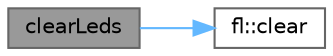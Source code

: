 digraph "clearLeds"
{
 // INTERACTIVE_SVG=YES
 // LATEX_PDF_SIZE
  bgcolor="transparent";
  edge [fontname=Helvetica,fontsize=10,labelfontname=Helvetica,labelfontsize=10];
  node [fontname=Helvetica,fontsize=10,shape=box,height=0.2,width=0.4];
  rankdir="LR";
  Node1 [id="Node000001",label="clearLeds",height=0.2,width=0.4,color="gray40", fillcolor="grey60", style="filled", fontcolor="black",tooltip=" "];
  Node1 -> Node2 [id="edge1_Node000001_Node000002",color="steelblue1",style="solid",tooltip=" "];
  Node2 [id="Node000002",label="fl::clear",height=0.2,width=0.4,color="grey40", fillcolor="white", style="filled",URL="$d4/d36/namespacefl_a29022c57817c486135e4939abce404d6.html#a29022c57817c486135e4939abce404d6",tooltip=" "];
}
